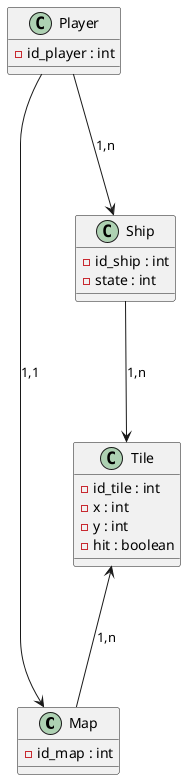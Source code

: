 @startuml MCD

class Map{
    - id_map : int
}

class Tile{
    - id_tile : int
    - x : int
    - y : int
    - hit : boolean
}

class Ship{
    - id_ship : int
    - state : int
}

class Player{
    -id_player : int
}

Player ---> Map : 1,1
Player ---> Ship : 1,n
Tile <--- Map : 1,n
Ship ---> Tile : 1,n


@enduml


